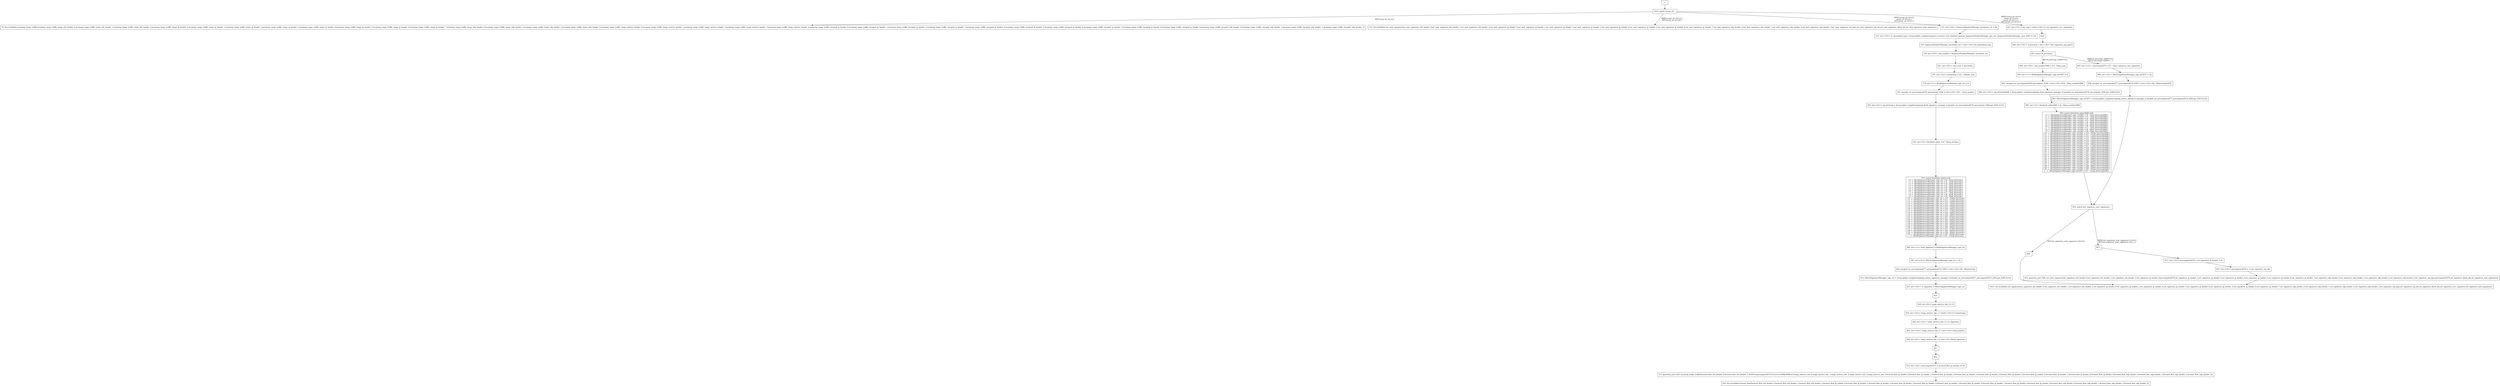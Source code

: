 digraph G {
  "1: " [shape=box, ];
  "74: Sys.invalidate.incoming_tango_traffic(incoming_tango_traffic_tango_eth_header_0,incoming_tango_traffic_tango_eth_header_1,incoming_tango_traffic_tango_eth_header_2,incoming_tango_traffic_tango_ip_header_0,incoming_tango_traffic_tango_ip_header_1,incoming_tango_traffic_tango_ip_header_2,incoming_tango_traffic_tango_ip_header_3,incoming_tango_traffic_tango_ip_header_4,incoming_tango_traffic_tango_ip_header_5,incoming_tango_traffic_tango_ip_header_6,incoming_tango_traffic_tango_ip_header_7,incoming_tango_traffic_tango_udp_header_0,incoming_tango_traffic_tango_udp_header_1,incoming_tango_traffic_tango_udp_header_2,incoming_tango_traffic_tango_udp_header_3,incoming_tango_traffic_tango_metrics_header_0,incoming_tango_traffic_tango_metrics_header_1,incoming_tango_traffic_tango_metrics_header_2,incoming_tango_traffic_tango_metrics_header_3,incoming_tango_traffic_tango_metrics_header_4,incoming_tango_traffic_encaped_ip_header_0,incoming_tango_traffic_encaped_ip_header_1,incoming_tango_traffic_encaped_ip_header_2,incoming_tango_traffic_encaped_ip_header_3,incoming_tango_traffic_encaped_ip_header_4,incoming_tango_traffic_encaped_ip_header_5,incoming_tango_traffic_encaped_ip_header_6,incoming_tango_traffic_encaped_ip_header_7,incoming_tango_traffic_encaped_ip_header_8,incoming_tango_traffic_encaped_ip_header_9,incoming_tango_traffic_encaped_udp_header_0,incoming_tango_traffic_encaped_udp_header_1,incoming_tango_traffic_encaped_udp_header_2,incoming_tango_traffic_encaped_udp_header_3);" [
  shape=box, ];
  "115: Sys.invalidate.set_next_signature(set_next_signature_eth_header_0,set_next_signature_eth_header_1,set_next_signature_eth_header_2,set_next_signature_ip_header_0,set_next_signature_ip_header_1,set_next_signature_ip_header_2,set_next_signature_ip_header_3,set_next_signature_ip_header_4,set_next_signature_ip_header_5,set_next_signature_ip_header_6,set_next_signature_ip_header_7,set_next_signature_udp_header_0,set_next_signature_udp_header_1,set_next_signature_udp_header_2,set_next_signature_udp_header_3,set_next_signature_sig_type,set_next_signature_sig_idx,set_next_signature_block_idx,set_next_signature_next_signature);" [
  shape=box, ];
  "121: int<<16>> SequenceNumberManager_increment_ret = 32;" [shape=box, ];
  "145: int<<16>> to_immediate_tmp = Array.update_complex(sequence_counters_0,0,combined_memop_SequenceNumberManager_get_curr_SequenceNumberManager_next_4287,0,1,0);" [
  shape=box, ];
  "150: SequenceNumberManager_increment_ret = (int<<16>>)to_immediate_tmp;" [
  shape=box, ];
  "156: int<<16>> seq_number = SequenceNumberManager_increment_ret;" [
  shape=box, ];
  "161: int<<32>> time_now = Sys.time();" [shape=box, ];
  "167: int<<12>> timestamp = [31 : 20]time_now;" [shape=box, ];
  "174: int<<1>> BookSignatureManager_sign_ret = 0;" [shape=box, ];
  "181: merged_var_precompute4276_precompute_4304 = (int<<16>>)[15 : 5]seq_number;" [
  shape=box, ];
  "203: int<<32>> sig_bitstring = Array.update_complex(outgoing_book_signature_manager_0,merged_var_precompute4276_precompute_4304,get_4291,0,0,0);" [
  shape=box, ];
  "210: int<<5>> bitwhack_index = [4 : 0]seq_number;" [shape=box, ];
  "373: match (bitwhack_index) with
| 0 -> {BookSignatureManager_sign_ret = [0 : 0]sig_bitstring;}
| 1 -> {BookSignatureManager_sign_ret = [1 : 1]sig_bitstring;}
| 2 -> {BookSignatureManager_sign_ret = [2 : 2]sig_bitstring;}
| 3 -> {BookSignatureManager_sign_ret = [3 : 3]sig_bitstring;}
| 4 -> {BookSignatureManager_sign_ret = [4 : 4]sig_bitstring;}
| 5 -> {BookSignatureManager_sign_ret = [5 : 5]sig_bitstring;}
| 6 -> {BookSignatureManager_sign_ret = [6 : 6]sig_bitstring;}
| 7 -> {BookSignatureManager_sign_ret = [7 : 7]sig_bitstring;}
| 8 -> {BookSignatureManager_sign_ret = [8 : 8]sig_bitstring;}
| 9 -> {BookSignatureManager_sign_ret = [9 : 9]sig_bitstring;}
| 10 -> {BookSignatureManager_sign_ret = [10 : 10]sig_bitstring;}
| 11 -> {BookSignatureManager_sign_ret = [11 : 11]sig_bitstring;}
| 12 -> {BookSignatureManager_sign_ret = [12 : 12]sig_bitstring;}
| 13 -> {BookSignatureManager_sign_ret = [13 : 13]sig_bitstring;}
| 14 -> {BookSignatureManager_sign_ret = [14 : 14]sig_bitstring;}
| 15 -> {BookSignatureManager_sign_ret = [15 : 15]sig_bitstring;}
| 16 -> {BookSignatureManager_sign_ret = [16 : 16]sig_bitstring;}
| 17 -> {BookSignatureManager_sign_ret = [17 : 17]sig_bitstring;}
| 18 -> {BookSignatureManager_sign_ret = [18 : 18]sig_bitstring;}
| 19 -> {BookSignatureManager_sign_ret = [19 : 19]sig_bitstring;}
| 20 -> {BookSignatureManager_sign_ret = [20 : 20]sig_bitstring;}
| 21 -> {BookSignatureManager_sign_ret = [21 : 21]sig_bitstring;}
| 22 -> {BookSignatureManager_sign_ret = [22 : 22]sig_bitstring;}
| 23 -> {BookSignatureManager_sign_ret = [23 : 23]sig_bitstring;}
| 24 -> {BookSignatureManager_sign_ret = [24 : 24]sig_bitstring;}
| 25 -> {BookSignatureManager_sign_ret = [25 : 25]sig_bitstring;}
| 26 -> {BookSignatureManager_sign_ret = [26 : 26]sig_bitstring;}
| 27 -> {BookSignatureManager_sign_ret = [27 : 27]sig_bitstring;}
| 28 -> {BookSignatureManager_sign_ret = [28 : 28]sig_bitstring;}
| 29 -> {BookSignatureManager_sign_ret = [29 : 29]sig_bitstring;}
| 30 -> {BookSignatureManager_sign_ret = [30 : 30]sig_bitstring;}
| _ -> {BookSignatureManager_sign_ret = [31 : 31]sig_bitstring;}" [
  shape=box, ];
  "380: int<<1>> book_signature = BookSignatureManager_sign_ret;" [shape=box, ];
  "387: int<<32>> MetricSignatureManager_sign_ret = 32;" [shape=box, ];
  "394: merged_var_precompute4277_precompute4274_4305 = (int<<16>>)[4 : 0]timestamp;" [
  shape=box, ];
  "415: MetricSignatureManager_sign_ret = Array.update_complex(outgoing_metric_signature_manager_0,merged_var_precompute4277_precompute4274_4305,get_4295,0,0,0);" [
  shape=box, ];
  "421: int<<32>> ts_signature = MetricSignatureManager_sign_ret;" [shape=box,
                                                                    ];
  "423: " [shape=box, ];
  "429: int<<8>> tango_metrics_hdr_0 = 0;" [shape=box, ];
  "439: int<<16>> tango_metrics_hdr_1 = hash<<16>>(1,timestamp);" [shape=box, ];
  "444: int<<32>> tango_metrics_hdr_2 = ts_signature;" [shape=box, ];
  "451: int<<16>> tango_metrics_hdr_3 = (int<<16>>)seq_number;" [shape=box, ];
  "458: int<<8>> tango_metrics_hdr_4 = (int<<8>>)book_signature;" [shape=box, ];
  "461: " [shape=box, ];
  "462: " [shape=box, ];
  "472: int<<16>> precompute4275 = forward_flow_ip_header_2+18;" [shape=box, ];
  "571: generate_port (128, incoming_tango_traffic(forward_flow_eth_header_0,forward_flow_eth_header_1,34525,0,precompute4275,0,0,0,0,0,0,8080,8080,0,0,tango_metrics_hdr_0,tango_metrics_hdr_1,tango_metrics_hdr_2,tango_metrics_hdr_3,tango_metrics_hdr_4,forward_flow_ip_header_0,forward_flow_ip_header_1,forward_flow_ip_header_2,forward_flow_ip_header_3,forward_flow_ip_header_4,forward_flow_ip_header_5,forward_flow_ip_header_6,forward_flow_ip_header_7,forward_flow_ip_header_8,forward_flow_ip_header_9,forward_flow_udp_header_0,forward_flow_udp_header_1,forward_flow_udp_header_2,forward_flow_udp_header_3));" [
  shape=box, ];
  "616: Sys.invalidate.forward_flow(forward_flow_eth_header_0,forward_flow_eth_header_1,forward_flow_eth_header_2,forward_flow_ip_header_0,forward_flow_ip_header_1,forward_flow_ip_header_2,forward_flow_ip_header_3,forward_flow_ip_header_4,forward_flow_ip_header_5,forward_flow_ip_header_6,forward_flow_ip_header_7,forward_flow_ip_header_8,forward_flow_ip_header_9,forward_flow_udp_header_0,forward_flow_udp_header_1,forward_flow_udp_header_2,forward_flow_udp_header_3);" [
  shape=box, ];
  "627: int<<32>> sig_copy = hash<<32>>(1,set_signature_curr_signature);" [
  shape=box, ];
  "628: " [shape=box, ];
  "640: int<<32>> if_precomp = (int<<32>>)set_signature_sig_type-0;" [
  shape=box, ];
  "648: int<<16>> seq_number3466 = [15 : 0]sig_copy;" [shape=box, ];
  "654: int<<1>> BookSignatureManager_sign_ret3467 = 0;" [shape=box, ];
  "661: merged_var_precompute4276_precompute_4304 = (int<<16>>)[15 : 5]seq_number3466;" [
  shape=box, ];
  "683: int<<32>> sig_bitstring3468 = Array.update_complex(outgoing_book_signature_manager_0,merged_var_precompute4276_precompute_4304,get_4299,0,0,0);" [
  shape=box, ];
  "690: int<<5>> bitwhack_index3469 = [4 : 0]seq_number3466;" [shape=box, ];
  "853: match (bitwhack_index3469) with
| 0 -> {BookSignatureManager_sign_ret3467 = [0 : 0]sig_bitstring3468;}
| 1 -> {BookSignatureManager_sign_ret3467 = [1 : 1]sig_bitstring3468;}
| 2 -> {BookSignatureManager_sign_ret3467 = [2 : 2]sig_bitstring3468;}
| 3 -> {BookSignatureManager_sign_ret3467 = [3 : 3]sig_bitstring3468;}
| 4 -> {BookSignatureManager_sign_ret3467 = [4 : 4]sig_bitstring3468;}
| 5 -> {BookSignatureManager_sign_ret3467 = [5 : 5]sig_bitstring3468;}
| 6 -> {BookSignatureManager_sign_ret3467 = [6 : 6]sig_bitstring3468;}
| 7 -> {BookSignatureManager_sign_ret3467 = [7 : 7]sig_bitstring3468;}
| 8 -> {BookSignatureManager_sign_ret3467 = [8 : 8]sig_bitstring3468;}
| 9 -> {BookSignatureManager_sign_ret3467 = [9 : 9]sig_bitstring3468;}
| 10 -> {BookSignatureManager_sign_ret3467 = [10 : 10]sig_bitstring3468;}
| 11 -> {BookSignatureManager_sign_ret3467 = [11 : 11]sig_bitstring3468;}
| 12 -> {BookSignatureManager_sign_ret3467 = [12 : 12]sig_bitstring3468;}
| 13 -> {BookSignatureManager_sign_ret3467 = [13 : 13]sig_bitstring3468;}
| 14 -> {BookSignatureManager_sign_ret3467 = [14 : 14]sig_bitstring3468;}
| 15 -> {BookSignatureManager_sign_ret3467 = [15 : 15]sig_bitstring3468;}
| 16 -> {BookSignatureManager_sign_ret3467 = [16 : 16]sig_bitstring3468;}
| 17 -> {BookSignatureManager_sign_ret3467 = [17 : 17]sig_bitstring3468;}
| 18 -> {BookSignatureManager_sign_ret3467 = [18 : 18]sig_bitstring3468;}
| 19 -> {BookSignatureManager_sign_ret3467 = [19 : 19]sig_bitstring3468;}
| 20 -> {BookSignatureManager_sign_ret3467 = [20 : 20]sig_bitstring3468;}
| 21 -> {BookSignatureManager_sign_ret3467 = [21 : 21]sig_bitstring3468;}
| 22 -> {BookSignatureManager_sign_ret3467 = [22 : 22]sig_bitstring3468;}
| 23 -> {BookSignatureManager_sign_ret3467 = [23 : 23]sig_bitstring3468;}
| 24 -> {BookSignatureManager_sign_ret3467 = [24 : 24]sig_bitstring3468;}
| 25 -> {BookSignatureManager_sign_ret3467 = [25 : 25]sig_bitstring3468;}
| 26 -> {BookSignatureManager_sign_ret3467 = [26 : 26]sig_bitstring3468;}
| 27 -> {BookSignatureManager_sign_ret3467 = [27 : 27]sig_bitstring3468;}
| 28 -> {BookSignatureManager_sign_ret3467 = [28 : 28]sig_bitstring3468;}
| 29 -> {BookSignatureManager_sign_ret3467 = [29 : 29]sig_bitstring3468;}
| 30 -> {BookSignatureManager_sign_ret3467 = [30 : 30]sig_bitstring3468;}
| _ -> {BookSignatureManager_sign_ret3467 = [31 : 31]sig_bitstring3468;}" [
  shape=box, ];
  "863: int<<12>> timestamp3470 = [11 : 0]set_signature_curr_signature;" [
  shape=box, ];
  "869: int<<32>> MetricSignatureManager_sign_ret3471 = 32;" [shape=box, ];
  "876: merged_var_precompute4277_precompute4274_4305 = (int<<16>>)[4 : 0]timestamp3470;" [
  shape=box, ];
  "897: MetricSignatureManager_sign_ret3471 = Array.update_complex(outgoing_metric_signature_manager_0,merged_var_precompute4277_precompute4274_4305,get_4303,0,0,0);" [
  shape=box, ];
  "901: match (if_precomp) ...
" [shape=box, ];
  "906: " [shape=box, ];
  "907: " [shape=box, ];
  "917: int<<16>> precompute4278 = set_signature_ip_header_1-32;" [shape=box, ];
  "927: int<<16>> precompute4279 = 1+set_signature_sig_idx;" [shape=box, ];
  "972: generate_port (196, set_next_signature(set_signature_eth_header_0,set_signature_eth_header_1,set_signature_eth_header_2,set_signature_ip_header_0,precompute4278,set_signature_ip_header_2,set_signature_ip_header_3,set_signature_ip_header_4,set_signature_ip_header_5,set_signature_ip_header_6,set_signature_ip_header_7,set_signature_udp_header_0,set_signature_udp_header_1,set_signature_udp_header_2,set_signature_udp_header_3,set_signature_sig_type,precompute4279,set_signature_block_idx,set_signature_next_signature));" [
  shape=box, ];
  "976: match (set_signature_next_signature) ...
" [shape=box, ];
  "1021: Sys.invalidate.set_signature(set_signature_eth_header_0,set_signature_eth_header_1,set_signature_eth_header_2,set_signature_ip_header_0,set_signature_ip_header_1,set_signature_ip_header_2,set_signature_ip_header_3,set_signature_ip_header_4,set_signature_ip_header_5,set_signature_ip_header_6,set_signature_ip_header_7,set_signature_udp_header_0,set_signature_udp_header_1,set_signature_udp_header_2,set_signature_udp_header_3,set_signature_sig_type,set_signature_sig_idx,set_signature_block_idx,set_signature_curr_signature,set_signature_next_signature);" [
  shape=box, ];
  "1023: match (event_id) ...
" [shape=box, ];
  
  
  "1: " -> "1023: match (event_id) ...
" [label="", ];
  "121: int<<16>> SequenceNumberManager_increment_ret = 32;" -> "145: int<<16>> to_immediate_tmp = Array.update_complex(sequence_counters_0,0,combined_memop_SequenceNumberManager_get_curr_SequenceNumberManager_next_4287,0,1,0);" [
  label="", ];
  "145: int<<16>> to_immediate_tmp = Array.update_complex(sequence_counters_0,0,combined_memop_SequenceNumberManager_get_curr_SequenceNumberManager_next_4287,0,1,0);" -> "150: SequenceNumberManager_increment_ret = (int<<16>>)to_immediate_tmp;" [
  label="", ];
  "150: SequenceNumberManager_increment_ret = (int<<16>>)to_immediate_tmp;" -> "156: int<<16>> seq_number = SequenceNumberManager_increment_ret;" [
  label="", ];
  "156: int<<16>> seq_number = SequenceNumberManager_increment_ret;" -> "161: int<<32>> time_now = Sys.time();" [
  label="", ];
  "161: int<<32>> time_now = Sys.time();" -> "167: int<<12>> timestamp = [31 : 20]time_now;" [
  label="", ];
  "167: int<<12>> timestamp = [31 : 20]time_now;" -> "174: int<<1>> BookSignatureManager_sign_ret = 0;" [
  label="", ];
  "174: int<<1>> BookSignatureManager_sign_ret = 0;" -> "181: merged_var_precompute4276_precompute_4304 = (int<<16>>)[15 : 5]seq_number;" [
  label="", ];
  "181: merged_var_precompute4276_precompute_4304 = (int<<16>>)[15 : 5]seq_number;" -> "203: int<<32>> sig_bitstring = Array.update_complex(outgoing_book_signature_manager_0,merged_var_precompute4276_precompute_4304,get_4291,0,0,0);" [
  label="", ];
  "203: int<<32>> sig_bitstring = Array.update_complex(outgoing_book_signature_manager_0,merged_var_precompute4276_precompute_4304,get_4291,0,0,0);" -> "210: int<<5>> bitwhack_index = [4 : 0]seq_number;" [
  label="", ];
  "210: int<<5>> bitwhack_index = [4 : 0]seq_number;" -> "373: match (bitwhack_index) with
| 0 -> {BookSignatureManager_sign_ret = [0 : 0]sig_bitstring;}
| 1 -> {BookSignatureManager_sign_ret = [1 : 1]sig_bitstring;}
| 2 -> {BookSignatureManager_sign_ret = [2 : 2]sig_bitstring;}
| 3 -> {BookSignatureManager_sign_ret = [3 : 3]sig_bitstring;}
| 4 -> {BookSignatureManager_sign_ret = [4 : 4]sig_bitstring;}
| 5 -> {BookSignatureManager_sign_ret = [5 : 5]sig_bitstring;}
| 6 -> {BookSignatureManager_sign_ret = [6 : 6]sig_bitstring;}
| 7 -> {BookSignatureManager_sign_ret = [7 : 7]sig_bitstring;}
| 8 -> {BookSignatureManager_sign_ret = [8 : 8]sig_bitstring;}
| 9 -> {BookSignatureManager_sign_ret = [9 : 9]sig_bitstring;}
| 10 -> {BookSignatureManager_sign_ret = [10 : 10]sig_bitstring;}
| 11 -> {BookSignatureManager_sign_ret = [11 : 11]sig_bitstring;}
| 12 -> {BookSignatureManager_sign_ret = [12 : 12]sig_bitstring;}
| 13 -> {BookSignatureManager_sign_ret = [13 : 13]sig_bitstring;}
| 14 -> {BookSignatureManager_sign_ret = [14 : 14]sig_bitstring;}
| 15 -> {BookSignatureManager_sign_ret = [15 : 15]sig_bitstring;}
| 16 -> {BookSignatureManager_sign_ret = [16 : 16]sig_bitstring;}
| 17 -> {BookSignatureManager_sign_ret = [17 : 17]sig_bitstring;}
| 18 -> {BookSignatureManager_sign_ret = [18 : 18]sig_bitstring;}
| 19 -> {BookSignatureManager_sign_ret = [19 : 19]sig_bitstring;}
| 20 -> {BookSignatureManager_sign_ret = [20 : 20]sig_bitstring;}
| 21 -> {BookSignatureManager_sign_ret = [21 : 21]sig_bitstring;}
| 22 -> {BookSignatureManager_sign_ret = [22 : 22]sig_bitstring;}
| 23 -> {BookSignatureManager_sign_ret = [23 : 23]sig_bitstring;}
| 24 -> {BookSignatureManager_sign_ret = [24 : 24]sig_bitstring;}
| 25 -> {BookSignatureManager_sign_ret = [25 : 25]sig_bitstring;}
| 26 -> {BookSignatureManager_sign_ret = [26 : 26]sig_bitstring;}
| 27 -> {BookSignatureManager_sign_ret = [27 : 27]sig_bitstring;}
| 28 -> {BookSignatureManager_sign_ret = [28 : 28]sig_bitstring;}
| 29 -> {BookSignatureManager_sign_ret = [29 : 29]sig_bitstring;}
| 30 -> {BookSignatureManager_sign_ret = [30 : 30]sig_bitstring;}
| _ -> {BookSignatureManager_sign_ret = [31 : 31]sig_bitstring;}" [
  label="", ];
  "373: match (bitwhack_index) with
| 0 -> {BookSignatureManager_sign_ret = [0 : 0]sig_bitstring;}
| 1 -> {BookSignatureManager_sign_ret = [1 : 1]sig_bitstring;}
| 2 -> {BookSignatureManager_sign_ret = [2 : 2]sig_bitstring;}
| 3 -> {BookSignatureManager_sign_ret = [3 : 3]sig_bitstring;}
| 4 -> {BookSignatureManager_sign_ret = [4 : 4]sig_bitstring;}
| 5 -> {BookSignatureManager_sign_ret = [5 : 5]sig_bitstring;}
| 6 -> {BookSignatureManager_sign_ret = [6 : 6]sig_bitstring;}
| 7 -> {BookSignatureManager_sign_ret = [7 : 7]sig_bitstring;}
| 8 -> {BookSignatureManager_sign_ret = [8 : 8]sig_bitstring;}
| 9 -> {BookSignatureManager_sign_ret = [9 : 9]sig_bitstring;}
| 10 -> {BookSignatureManager_sign_ret = [10 : 10]sig_bitstring;}
| 11 -> {BookSignatureManager_sign_ret = [11 : 11]sig_bitstring;}
| 12 -> {BookSignatureManager_sign_ret = [12 : 12]sig_bitstring;}
| 13 -> {BookSignatureManager_sign_ret = [13 : 13]sig_bitstring;}
| 14 -> {BookSignatureManager_sign_ret = [14 : 14]sig_bitstring;}
| 15 -> {BookSignatureManager_sign_ret = [15 : 15]sig_bitstring;}
| 16 -> {BookSignatureManager_sign_ret = [16 : 16]sig_bitstring;}
| 17 -> {BookSignatureManager_sign_ret = [17 : 17]sig_bitstring;}
| 18 -> {BookSignatureManager_sign_ret = [18 : 18]sig_bitstring;}
| 19 -> {BookSignatureManager_sign_ret = [19 : 19]sig_bitstring;}
| 20 -> {BookSignatureManager_sign_ret = [20 : 20]sig_bitstring;}
| 21 -> {BookSignatureManager_sign_ret = [21 : 21]sig_bitstring;}
| 22 -> {BookSignatureManager_sign_ret = [22 : 22]sig_bitstring;}
| 23 -> {BookSignatureManager_sign_ret = [23 : 23]sig_bitstring;}
| 24 -> {BookSignatureManager_sign_ret = [24 : 24]sig_bitstring;}
| 25 -> {BookSignatureManager_sign_ret = [25 : 25]sig_bitstring;}
| 26 -> {BookSignatureManager_sign_ret = [26 : 26]sig_bitstring;}
| 27 -> {BookSignatureManager_sign_ret = [27 : 27]sig_bitstring;}
| 28 -> {BookSignatureManager_sign_ret = [28 : 28]sig_bitstring;}
| 29 -> {BookSignatureManager_sign_ret = [29 : 29]sig_bitstring;}
| 30 -> {BookSignatureManager_sign_ret = [30 : 30]sig_bitstring;}
| _ -> {BookSignatureManager_sign_ret = [31 : 31]sig_bitstring;}" -> "380: int<<1>> book_signature = BookSignatureManager_sign_ret;" [
  label="", ];
  "380: int<<1>> book_signature = BookSignatureManager_sign_ret;" -> "387: int<<32>> MetricSignatureManager_sign_ret = 32;" [
  label="", ];
  "387: int<<32>> MetricSignatureManager_sign_ret = 32;" -> "394: merged_var_precompute4277_precompute4274_4305 = (int<<16>>)[4 : 0]timestamp;" [
  label="", ];
  "394: merged_var_precompute4277_precompute4274_4305 = (int<<16>>)[4 : 0]timestamp;" -> "415: MetricSignatureManager_sign_ret = Array.update_complex(outgoing_metric_signature_manager_0,merged_var_precompute4277_precompute4274_4305,get_4295,0,0,0);" [
  label="", ];
  "415: MetricSignatureManager_sign_ret = Array.update_complex(outgoing_metric_signature_manager_0,merged_var_precompute4277_precompute4274_4305,get_4295,0,0,0);" -> "421: int<<32>> ts_signature = MetricSignatureManager_sign_ret;" [
  label="", ];
  "421: int<<32>> ts_signature = MetricSignatureManager_sign_ret;" -> "423: " [
  label="", ];
  "423: " -> "429: int<<8>> tango_metrics_hdr_0 = 0;" [label="", ];
  "429: int<<8>> tango_metrics_hdr_0 = 0;" -> "439: int<<16>> tango_metrics_hdr_1 = hash<<16>>(1,timestamp);" [
  label="", ];
  "439: int<<16>> tango_metrics_hdr_1 = hash<<16>>(1,timestamp);" -> "444: int<<32>> tango_metrics_hdr_2 = ts_signature;" [
  label="", ];
  "444: int<<32>> tango_metrics_hdr_2 = ts_signature;" -> "451: int<<16>> tango_metrics_hdr_3 = (int<<16>>)seq_number;" [
  label="", ];
  "451: int<<16>> tango_metrics_hdr_3 = (int<<16>>)seq_number;" -> "458: int<<8>> tango_metrics_hdr_4 = (int<<8>>)book_signature;" [
  label="", ];
  "458: int<<8>> tango_metrics_hdr_4 = (int<<8>>)book_signature;" -> "461: " [
  label="", ];
  "461: " -> "462: " [label="", ];
  "462: " -> "472: int<<16>> precompute4275 = forward_flow_ip_header_2+18;" [
  label="", ];
  "472: int<<16>> precompute4275 = forward_flow_ip_header_2+18;" -> "571: generate_port (128, incoming_tango_traffic(forward_flow_eth_header_0,forward_flow_eth_header_1,34525,0,precompute4275,0,0,0,0,0,0,8080,8080,0,0,tango_metrics_hdr_0,tango_metrics_hdr_1,tango_metrics_hdr_2,tango_metrics_hdr_3,tango_metrics_hdr_4,forward_flow_ip_header_0,forward_flow_ip_header_1,forward_flow_ip_header_2,forward_flow_ip_header_3,forward_flow_ip_header_4,forward_flow_ip_header_5,forward_flow_ip_header_6,forward_flow_ip_header_7,forward_flow_ip_header_8,forward_flow_ip_header_9,forward_flow_udp_header_0,forward_flow_udp_header_1,forward_flow_udp_header_2,forward_flow_udp_header_3));" [
  label="", ];
  "571: generate_port (128, incoming_tango_traffic(forward_flow_eth_header_0,forward_flow_eth_header_1,34525,0,precompute4275,0,0,0,0,0,0,8080,8080,0,0,tango_metrics_hdr_0,tango_metrics_hdr_1,tango_metrics_hdr_2,tango_metrics_hdr_3,tango_metrics_hdr_4,forward_flow_ip_header_0,forward_flow_ip_header_1,forward_flow_ip_header_2,forward_flow_ip_header_3,forward_flow_ip_header_4,forward_flow_ip_header_5,forward_flow_ip_header_6,forward_flow_ip_header_7,forward_flow_ip_header_8,forward_flow_ip_header_9,forward_flow_udp_header_0,forward_flow_udp_header_1,forward_flow_udp_header_2,forward_flow_udp_header_3));" -> "616: Sys.invalidate.forward_flow(forward_flow_eth_header_0,forward_flow_eth_header_1,forward_flow_eth_header_2,forward_flow_ip_header_0,forward_flow_ip_header_1,forward_flow_ip_header_2,forward_flow_ip_header_3,forward_flow_ip_header_4,forward_flow_ip_header_5,forward_flow_ip_header_6,forward_flow_ip_header_7,forward_flow_ip_header_8,forward_flow_ip_header_9,forward_flow_udp_header_0,forward_flow_udp_header_1,forward_flow_udp_header_2,forward_flow_udp_header_3);" [
  label="", ];
  "627: int<<32>> sig_copy = hash<<32>>(1,set_signature_curr_signature);" -> "628: " [
  label="", ];
  "628: " -> "640: int<<32>> if_precomp = (int<<32>>)set_signature_sig_type-0;" [
  label="", ];
  "640: int<<32>> if_precomp = (int<<32>>)set_signature_sig_type-0;" -> "901: match (if_precomp) ...
" [
  label="", ];
  "648: int<<16>> seq_number3466 = [15 : 0]sig_copy;" -> "654: int<<1>> BookSignatureManager_sign_ret3467 = 0;" [
  label="", ];
  "654: int<<1>> BookSignatureManager_sign_ret3467 = 0;" -> "661: merged_var_precompute4276_precompute_4304 = (int<<16>>)[15 : 5]seq_number3466;" [
  label="", ];
  "661: merged_var_precompute4276_precompute_4304 = (int<<16>>)[15 : 5]seq_number3466;" -> "683: int<<32>> sig_bitstring3468 = Array.update_complex(outgoing_book_signature_manager_0,merged_var_precompute4276_precompute_4304,get_4299,0,0,0);" [
  label="", ];
  "683: int<<32>> sig_bitstring3468 = Array.update_complex(outgoing_book_signature_manager_0,merged_var_precompute4276_precompute_4304,get_4299,0,0,0);" -> "690: int<<5>> bitwhack_index3469 = [4 : 0]seq_number3466;" [
  label="", ];
  "690: int<<5>> bitwhack_index3469 = [4 : 0]seq_number3466;" -> "853: match (bitwhack_index3469) with
| 0 -> {BookSignatureManager_sign_ret3467 = [0 : 0]sig_bitstring3468;}
| 1 -> {BookSignatureManager_sign_ret3467 = [1 : 1]sig_bitstring3468;}
| 2 -> {BookSignatureManager_sign_ret3467 = [2 : 2]sig_bitstring3468;}
| 3 -> {BookSignatureManager_sign_ret3467 = [3 : 3]sig_bitstring3468;}
| 4 -> {BookSignatureManager_sign_ret3467 = [4 : 4]sig_bitstring3468;}
| 5 -> {BookSignatureManager_sign_ret3467 = [5 : 5]sig_bitstring3468;}
| 6 -> {BookSignatureManager_sign_ret3467 = [6 : 6]sig_bitstring3468;}
| 7 -> {BookSignatureManager_sign_ret3467 = [7 : 7]sig_bitstring3468;}
| 8 -> {BookSignatureManager_sign_ret3467 = [8 : 8]sig_bitstring3468;}
| 9 -> {BookSignatureManager_sign_ret3467 = [9 : 9]sig_bitstring3468;}
| 10 -> {BookSignatureManager_sign_ret3467 = [10 : 10]sig_bitstring3468;}
| 11 -> {BookSignatureManager_sign_ret3467 = [11 : 11]sig_bitstring3468;}
| 12 -> {BookSignatureManager_sign_ret3467 = [12 : 12]sig_bitstring3468;}
| 13 -> {BookSignatureManager_sign_ret3467 = [13 : 13]sig_bitstring3468;}
| 14 -> {BookSignatureManager_sign_ret3467 = [14 : 14]sig_bitstring3468;}
| 15 -> {BookSignatureManager_sign_ret3467 = [15 : 15]sig_bitstring3468;}
| 16 -> {BookSignatureManager_sign_ret3467 = [16 : 16]sig_bitstring3468;}
| 17 -> {BookSignatureManager_sign_ret3467 = [17 : 17]sig_bitstring3468;}
| 18 -> {BookSignatureManager_sign_ret3467 = [18 : 18]sig_bitstring3468;}
| 19 -> {BookSignatureManager_sign_ret3467 = [19 : 19]sig_bitstring3468;}
| 20 -> {BookSignatureManager_sign_ret3467 = [20 : 20]sig_bitstring3468;}
| 21 -> {BookSignatureManager_sign_ret3467 = [21 : 21]sig_bitstring3468;}
| 22 -> {BookSignatureManager_sign_ret3467 = [22 : 22]sig_bitstring3468;}
| 23 -> {BookSignatureManager_sign_ret3467 = [23 : 23]sig_bitstring3468;}
| 24 -> {BookSignatureManager_sign_ret3467 = [24 : 24]sig_bitstring3468;}
| 25 -> {BookSignatureManager_sign_ret3467 = [25 : 25]sig_bitstring3468;}
| 26 -> {BookSignatureManager_sign_ret3467 = [26 : 26]sig_bitstring3468;}
| 27 -> {BookSignatureManager_sign_ret3467 = [27 : 27]sig_bitstring3468;}
| 28 -> {BookSignatureManager_sign_ret3467 = [28 : 28]sig_bitstring3468;}
| 29 -> {BookSignatureManager_sign_ret3467 = [29 : 29]sig_bitstring3468;}
| 30 -> {BookSignatureManager_sign_ret3467 = [30 : 30]sig_bitstring3468;}
| _ -> {BookSignatureManager_sign_ret3467 = [31 : 31]sig_bitstring3468;}" [
  label="", ];
  "853: match (bitwhack_index3469) with
| 0 -> {BookSignatureManager_sign_ret3467 = [0 : 0]sig_bitstring3468;}
| 1 -> {BookSignatureManager_sign_ret3467 = [1 : 1]sig_bitstring3468;}
| 2 -> {BookSignatureManager_sign_ret3467 = [2 : 2]sig_bitstring3468;}
| 3 -> {BookSignatureManager_sign_ret3467 = [3 : 3]sig_bitstring3468;}
| 4 -> {BookSignatureManager_sign_ret3467 = [4 : 4]sig_bitstring3468;}
| 5 -> {BookSignatureManager_sign_ret3467 = [5 : 5]sig_bitstring3468;}
| 6 -> {BookSignatureManager_sign_ret3467 = [6 : 6]sig_bitstring3468;}
| 7 -> {BookSignatureManager_sign_ret3467 = [7 : 7]sig_bitstring3468;}
| 8 -> {BookSignatureManager_sign_ret3467 = [8 : 8]sig_bitstring3468;}
| 9 -> {BookSignatureManager_sign_ret3467 = [9 : 9]sig_bitstring3468;}
| 10 -> {BookSignatureManager_sign_ret3467 = [10 : 10]sig_bitstring3468;}
| 11 -> {BookSignatureManager_sign_ret3467 = [11 : 11]sig_bitstring3468;}
| 12 -> {BookSignatureManager_sign_ret3467 = [12 : 12]sig_bitstring3468;}
| 13 -> {BookSignatureManager_sign_ret3467 = [13 : 13]sig_bitstring3468;}
| 14 -> {BookSignatureManager_sign_ret3467 = [14 : 14]sig_bitstring3468;}
| 15 -> {BookSignatureManager_sign_ret3467 = [15 : 15]sig_bitstring3468;}
| 16 -> {BookSignatureManager_sign_ret3467 = [16 : 16]sig_bitstring3468;}
| 17 -> {BookSignatureManager_sign_ret3467 = [17 : 17]sig_bitstring3468;}
| 18 -> {BookSignatureManager_sign_ret3467 = [18 : 18]sig_bitstring3468;}
| 19 -> {BookSignatureManager_sign_ret3467 = [19 : 19]sig_bitstring3468;}
| 20 -> {BookSignatureManager_sign_ret3467 = [20 : 20]sig_bitstring3468;}
| 21 -> {BookSignatureManager_sign_ret3467 = [21 : 21]sig_bitstring3468;}
| 22 -> {BookSignatureManager_sign_ret3467 = [22 : 22]sig_bitstring3468;}
| 23 -> {BookSignatureManager_sign_ret3467 = [23 : 23]sig_bitstring3468;}
| 24 -> {BookSignatureManager_sign_ret3467 = [24 : 24]sig_bitstring3468;}
| 25 -> {BookSignatureManager_sign_ret3467 = [25 : 25]sig_bitstring3468;}
| 26 -> {BookSignatureManager_sign_ret3467 = [26 : 26]sig_bitstring3468;}
| 27 -> {BookSignatureManager_sign_ret3467 = [27 : 27]sig_bitstring3468;}
| 28 -> {BookSignatureManager_sign_ret3467 = [28 : 28]sig_bitstring3468;}
| 29 -> {BookSignatureManager_sign_ret3467 = [29 : 29]sig_bitstring3468;}
| 30 -> {BookSignatureManager_sign_ret3467 = [30 : 30]sig_bitstring3468;}
| _ -> {BookSignatureManager_sign_ret3467 = [31 : 31]sig_bitstring3468;}" -> "976: match (set_signature_next_signature) ...
" [
  label="", ];
  "863: int<<12>> timestamp3470 = [11 : 0]set_signature_curr_signature;" -> "869: int<<32>> MetricSignatureManager_sign_ret3471 = 32;" [
  label="", ];
  "869: int<<32>> MetricSignatureManager_sign_ret3471 = 32;" -> "876: merged_var_precompute4277_precompute4274_4305 = (int<<16>>)[4 : 0]timestamp3470;" [
  label="", ];
  "876: merged_var_precompute4277_precompute4274_4305 = (int<<16>>)[4 : 0]timestamp3470;" -> "897: MetricSignatureManager_sign_ret3471 = Array.update_complex(outgoing_metric_signature_manager_0,merged_var_precompute4277_precompute4274_4305,get_4303,0,0,0);" [
  label="", ];
  "897: MetricSignatureManager_sign_ret3471 = Array.update_complex(outgoing_metric_signature_manager_0,merged_var_precompute4277_precompute4274_4305,get_4303,0,0,0);" -> "976: match (set_signature_next_signature) ...
" [
  label="", ];
  "901: match (if_precomp) ...
" -> "648: int<<16>> seq_number3466 = [15 : 0]sig_copy;" [
  label="HIT{if_precomp~4280==0;}", ];
  "901: match (if_precomp) ...
" -> "863: int<<12>> timestamp3470 = [11 : 0]set_signature_curr_signature;" [
  label="MISS{if_precomp~4280==0;}
HIT{if_precomp~4280==_;}", ];
  "906: " -> "1021: Sys.invalidate.set_signature(set_signature_eth_header_0,set_signature_eth_header_1,set_signature_eth_header_2,set_signature_ip_header_0,set_signature_ip_header_1,set_signature_ip_header_2,set_signature_ip_header_3,set_signature_ip_header_4,set_signature_ip_header_5,set_signature_ip_header_6,set_signature_ip_header_7,set_signature_udp_header_0,set_signature_udp_header_1,set_signature_udp_header_2,set_signature_udp_header_3,set_signature_sig_type,set_signature_sig_idx,set_signature_block_idx,set_signature_curr_signature,set_signature_next_signature);" [
  label="", ];
  "907: " -> "917: int<<16>> precompute4278 = set_signature_ip_header_1-32;" [
  label="", ];
  "917: int<<16>> precompute4278 = set_signature_ip_header_1-32;" -> "927: int<<16>> precompute4279 = 1+set_signature_sig_idx;" [
  label="", ];
  "927: int<<16>> precompute4279 = 1+set_signature_sig_idx;" -> "972: generate_port (196, set_next_signature(set_signature_eth_header_0,set_signature_eth_header_1,set_signature_eth_header_2,set_signature_ip_header_0,precompute4278,set_signature_ip_header_2,set_signature_ip_header_3,set_signature_ip_header_4,set_signature_ip_header_5,set_signature_ip_header_6,set_signature_ip_header_7,set_signature_udp_header_0,set_signature_udp_header_1,set_signature_udp_header_2,set_signature_udp_header_3,set_signature_sig_type,precompute4279,set_signature_block_idx,set_signature_next_signature));" [
  label="", ];
  "972: generate_port (196, set_next_signature(set_signature_eth_header_0,set_signature_eth_header_1,set_signature_eth_header_2,set_signature_ip_header_0,precompute4278,set_signature_ip_header_2,set_signature_ip_header_3,set_signature_ip_header_4,set_signature_ip_header_5,set_signature_ip_header_6,set_signature_ip_header_7,set_signature_udp_header_0,set_signature_udp_header_1,set_signature_udp_header_2,set_signature_udp_header_3,set_signature_sig_type,precompute4279,set_signature_block_idx,set_signature_next_signature));" -> "1021: Sys.invalidate.set_signature(set_signature_eth_header_0,set_signature_eth_header_1,set_signature_eth_header_2,set_signature_ip_header_0,set_signature_ip_header_1,set_signature_ip_header_2,set_signature_ip_header_3,set_signature_ip_header_4,set_signature_ip_header_5,set_signature_ip_header_6,set_signature_ip_header_7,set_signature_udp_header_0,set_signature_udp_header_1,set_signature_udp_header_2,set_signature_udp_header_3,set_signature_sig_type,set_signature_sig_idx,set_signature_block_idx,set_signature_curr_signature,set_signature_next_signature);" [
  label="", ];
  "976: match (set_signature_next_signature) ...
" -> "906: " [label="HIT{set_signature_next_signature~0==0;}",
                                                               ];
  "976: match (set_signature_next_signature) ...
" -> "907: " [label="MISS{set_signature_next_signature~0==0;}
HIT{set_signature_next_signature~0==_;}",
                                                               ];
  "1023: match (event_id) ...
" -> "74: Sys.invalidate.incoming_tango_traffic(incoming_tango_traffic_tango_eth_header_0,incoming_tango_traffic_tango_eth_header_1,incoming_tango_traffic_tango_eth_header_2,incoming_tango_traffic_tango_ip_header_0,incoming_tango_traffic_tango_ip_header_1,incoming_tango_traffic_tango_ip_header_2,incoming_tango_traffic_tango_ip_header_3,incoming_tango_traffic_tango_ip_header_4,incoming_tango_traffic_tango_ip_header_5,incoming_tango_traffic_tango_ip_header_6,incoming_tango_traffic_tango_ip_header_7,incoming_tango_traffic_tango_udp_header_0,incoming_tango_traffic_tango_udp_header_1,incoming_tango_traffic_tango_udp_header_2,incoming_tango_traffic_tango_udp_header_3,incoming_tango_traffic_tango_metrics_header_0,incoming_tango_traffic_tango_metrics_header_1,incoming_tango_traffic_tango_metrics_header_2,incoming_tango_traffic_tango_metrics_header_3,incoming_tango_traffic_tango_metrics_header_4,incoming_tango_traffic_encaped_ip_header_0,incoming_tango_traffic_encaped_ip_header_1,incoming_tango_traffic_encaped_ip_header_2,incoming_tango_traffic_encaped_ip_header_3,incoming_tango_traffic_encaped_ip_header_4,incoming_tango_traffic_encaped_ip_header_5,incoming_tango_traffic_encaped_ip_header_6,incoming_tango_traffic_encaped_ip_header_7,incoming_tango_traffic_encaped_ip_header_8,incoming_tango_traffic_encaped_ip_header_9,incoming_tango_traffic_encaped_udp_header_0,incoming_tango_traffic_encaped_udp_header_1,incoming_tango_traffic_encaped_udp_header_2,incoming_tango_traffic_encaped_udp_header_3);" [
  label="HIT{event_id~0==2;}", ];
  "1023: match (event_id) ...
" -> "115: Sys.invalidate.set_next_signature(set_next_signature_eth_header_0,set_next_signature_eth_header_1,set_next_signature_eth_header_2,set_next_signature_ip_header_0,set_next_signature_ip_header_1,set_next_signature_ip_header_2,set_next_signature_ip_header_3,set_next_signature_ip_header_4,set_next_signature_ip_header_5,set_next_signature_ip_header_6,set_next_signature_ip_header_7,set_next_signature_udp_header_0,set_next_signature_udp_header_1,set_next_signature_udp_header_2,set_next_signature_udp_header_3,set_next_signature_sig_type,set_next_signature_sig_idx,set_next_signature_block_idx,set_next_signature_next_signature);" [
  label="MISS{event_id~0==2;}
HIT{event_id~0==4;}", ];
  "1023: match (event_id) ...
" -> "121: int<<16>> SequenceNumberManager_increment_ret = 32;" [
  label="MISS{event_id~0==2;
event_id~0==4;}
HIT{event_id~0==1;}", ];
  "1023: match (event_id) ...
" -> "627: int<<32>> sig_copy = hash<<32>>(1,set_signature_curr_signature);" [
  label="MISS{event_id~0==2;
event_id~0==4;
event_id~0==1;}
HIT{event_id~0==3;}",
  ];
  
  }